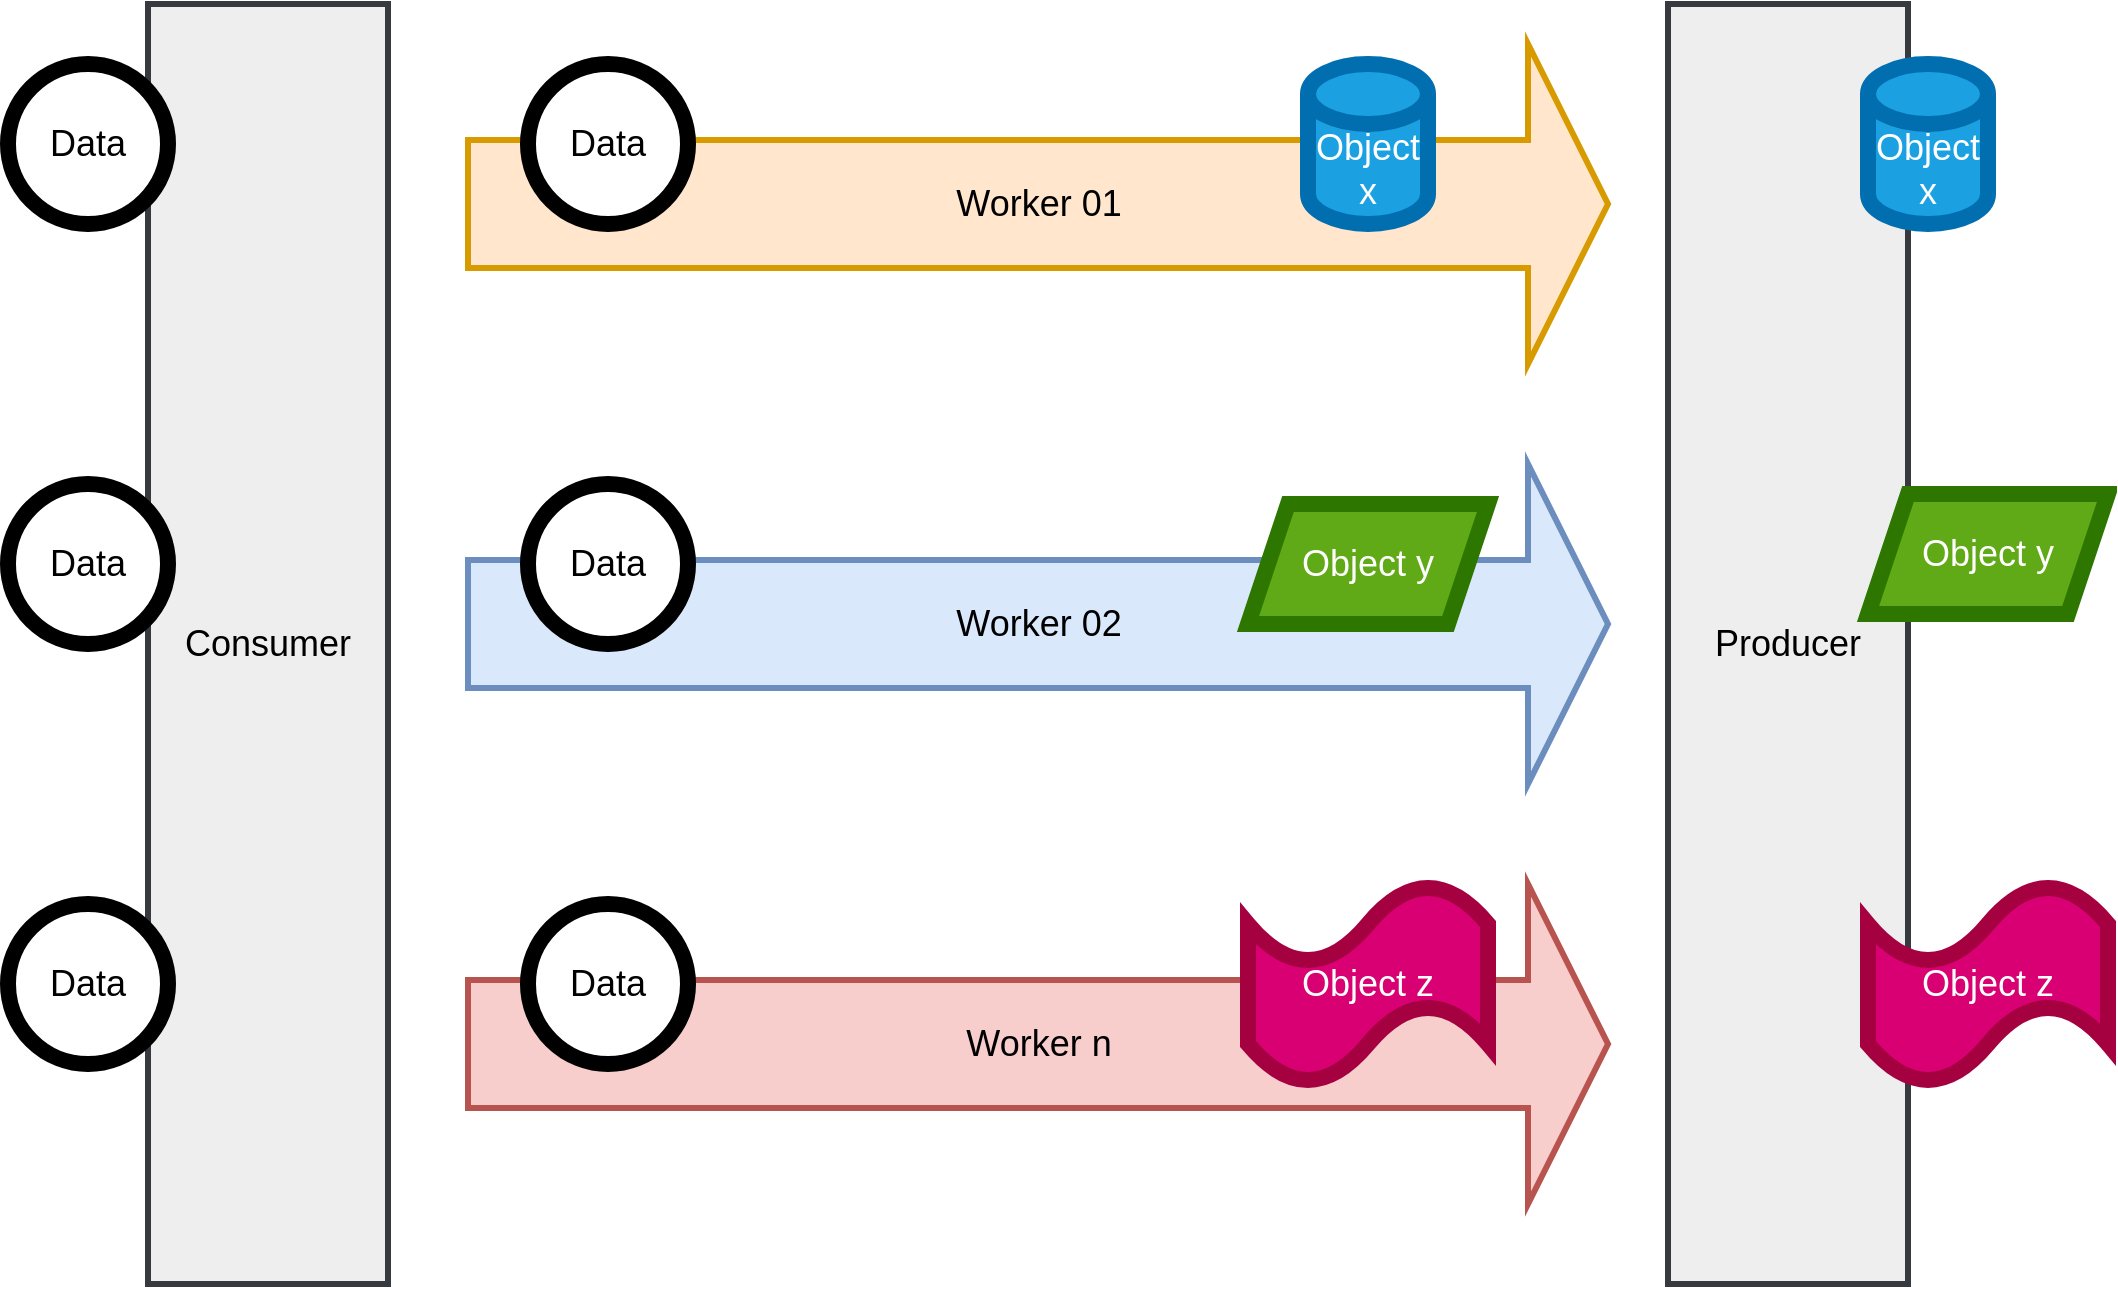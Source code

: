 <mxfile version="14.2.7" type="device"><diagram id="c5Pv-rP1RdoYkcAG0BRm" name="Page-1"><mxGraphModel dx="1181" dy="665" grid="1" gridSize="10" guides="1" tooltips="1" connect="1" arrows="1" fold="1" page="1" pageScale="1" pageWidth="1169" pageHeight="827" math="0" shadow="0"><root><mxCell id="0"/><mxCell id="1" parent="0"/><mxCell id="tdqrpA88opkerUGD7OTI-1" value="Consumer" style="rounded=0;whiteSpace=wrap;html=1;fontSize=18;strokeWidth=3;fillColor=#eeeeee;strokeColor=#36393d;" vertex="1" parent="1"><mxGeometry x="120" y="40" width="120" height="640" as="geometry"/></mxCell><mxCell id="tdqrpA88opkerUGD7OTI-2" value="Producer" style="rounded=0;whiteSpace=wrap;html=1;fontSize=18;strokeWidth=3;fillColor=#eeeeee;strokeColor=#36393d;" vertex="1" parent="1"><mxGeometry x="880" y="40" width="120" height="640" as="geometry"/></mxCell><mxCell id="tdqrpA88opkerUGD7OTI-3" value="Worker 01" style="html=1;shadow=0;dashed=0;align=center;verticalAlign=middle;shape=mxgraph.arrows2.arrow;dy=0.6;dx=40;notch=0;fontSize=18;fillColor=#ffe6cc;strokeColor=#d79b00;strokeWidth=3;" vertex="1" parent="1"><mxGeometry x="280" y="60" width="570" height="160" as="geometry"/></mxCell><mxCell id="tdqrpA88opkerUGD7OTI-6" value="Worker 02" style="html=1;shadow=0;dashed=0;align=center;verticalAlign=middle;shape=mxgraph.arrows2.arrow;dy=0.6;dx=40;notch=0;fontSize=18;fillColor=#dae8fc;strokeColor=#6c8ebf;strokeWidth=3;" vertex="1" parent="1"><mxGeometry x="280" y="270" width="570" height="160" as="geometry"/></mxCell><mxCell id="tdqrpA88opkerUGD7OTI-7" value="Worker n" style="html=1;shadow=0;dashed=0;align=center;verticalAlign=middle;shape=mxgraph.arrows2.arrow;dy=0.6;dx=40;notch=0;fontSize=18;fillColor=#f8cecc;strokeColor=#b85450;strokeWidth=3;" vertex="1" parent="1"><mxGeometry x="280" y="480" width="570" height="160" as="geometry"/></mxCell><mxCell id="tdqrpA88opkerUGD7OTI-8" value="Data" style="ellipse;whiteSpace=wrap;html=1;aspect=fixed;fontSize=18;strokeWidth=8;" vertex="1" parent="1"><mxGeometry x="310" y="70" width="80" height="80" as="geometry"/></mxCell><mxCell id="tdqrpA88opkerUGD7OTI-9" value="Data" style="ellipse;whiteSpace=wrap;html=1;aspect=fixed;fontSize=18;strokeWidth=8;" vertex="1" parent="1"><mxGeometry x="310" y="280" width="80" height="80" as="geometry"/></mxCell><mxCell id="tdqrpA88opkerUGD7OTI-10" value="Data" style="ellipse;whiteSpace=wrap;html=1;aspect=fixed;fontSize=18;strokeWidth=8;" vertex="1" parent="1"><mxGeometry x="310" y="490" width="80" height="80" as="geometry"/></mxCell><mxCell id="tdqrpA88opkerUGD7OTI-11" value="Object x" style="shape=cylinder3;whiteSpace=wrap;html=1;boundedLbl=1;backgroundOutline=1;size=15;fontSize=18;fillColor=#1ba1e2;strokeColor=#006EAF;fontColor=#ffffff;strokeWidth=8;" vertex="1" parent="1"><mxGeometry x="700" y="70" width="60" height="80" as="geometry"/></mxCell><mxCell id="tdqrpA88opkerUGD7OTI-12" value="Object y" style="shape=parallelogram;perimeter=parallelogramPerimeter;whiteSpace=wrap;html=1;fixedSize=1;fontSize=18;fillColor=#60a917;strokeColor=#2D7600;fontColor=#ffffff;strokeWidth=8;" vertex="1" parent="1"><mxGeometry x="670" y="290" width="120" height="60" as="geometry"/></mxCell><mxCell id="tdqrpA88opkerUGD7OTI-13" value="Object z" style="shape=tape;whiteSpace=wrap;html=1;fontSize=18;fillColor=#d80073;strokeColor=#A50040;fontColor=#ffffff;strokeWidth=8;" vertex="1" parent="1"><mxGeometry x="670" y="480" width="120" height="100" as="geometry"/></mxCell><mxCell id="tdqrpA88opkerUGD7OTI-14" value="Object x" style="shape=cylinder3;whiteSpace=wrap;html=1;boundedLbl=1;backgroundOutline=1;size=15;fontSize=18;fillColor=#1ba1e2;strokeColor=#006EAF;fontColor=#ffffff;strokeWidth=8;" vertex="1" parent="1"><mxGeometry x="980" y="70" width="60" height="80" as="geometry"/></mxCell><mxCell id="tdqrpA88opkerUGD7OTI-15" value="Object y" style="shape=parallelogram;perimeter=parallelogramPerimeter;whiteSpace=wrap;html=1;fixedSize=1;fontSize=18;fillColor=#60a917;strokeColor=#2D7600;fontColor=#ffffff;strokeWidth=8;" vertex="1" parent="1"><mxGeometry x="980" y="285" width="120" height="60" as="geometry"/></mxCell><mxCell id="tdqrpA88opkerUGD7OTI-16" value="Object z" style="shape=tape;whiteSpace=wrap;html=1;fontSize=18;fillColor=#d80073;strokeColor=#A50040;fontColor=#ffffff;strokeWidth=8;" vertex="1" parent="1"><mxGeometry x="980" y="480" width="120" height="100" as="geometry"/></mxCell><mxCell id="tdqrpA88opkerUGD7OTI-17" value="Data" style="ellipse;whiteSpace=wrap;html=1;aspect=fixed;fontSize=18;strokeWidth=8;" vertex="1" parent="1"><mxGeometry x="50" y="70" width="80" height="80" as="geometry"/></mxCell><mxCell id="tdqrpA88opkerUGD7OTI-18" value="Data" style="ellipse;whiteSpace=wrap;html=1;aspect=fixed;fontSize=18;strokeWidth=8;" vertex="1" parent="1"><mxGeometry x="50" y="280" width="80" height="80" as="geometry"/></mxCell><mxCell id="tdqrpA88opkerUGD7OTI-19" value="Data" style="ellipse;whiteSpace=wrap;html=1;aspect=fixed;fontSize=18;strokeWidth=8;" vertex="1" parent="1"><mxGeometry x="50" y="490" width="80" height="80" as="geometry"/></mxCell></root></mxGraphModel></diagram></mxfile>